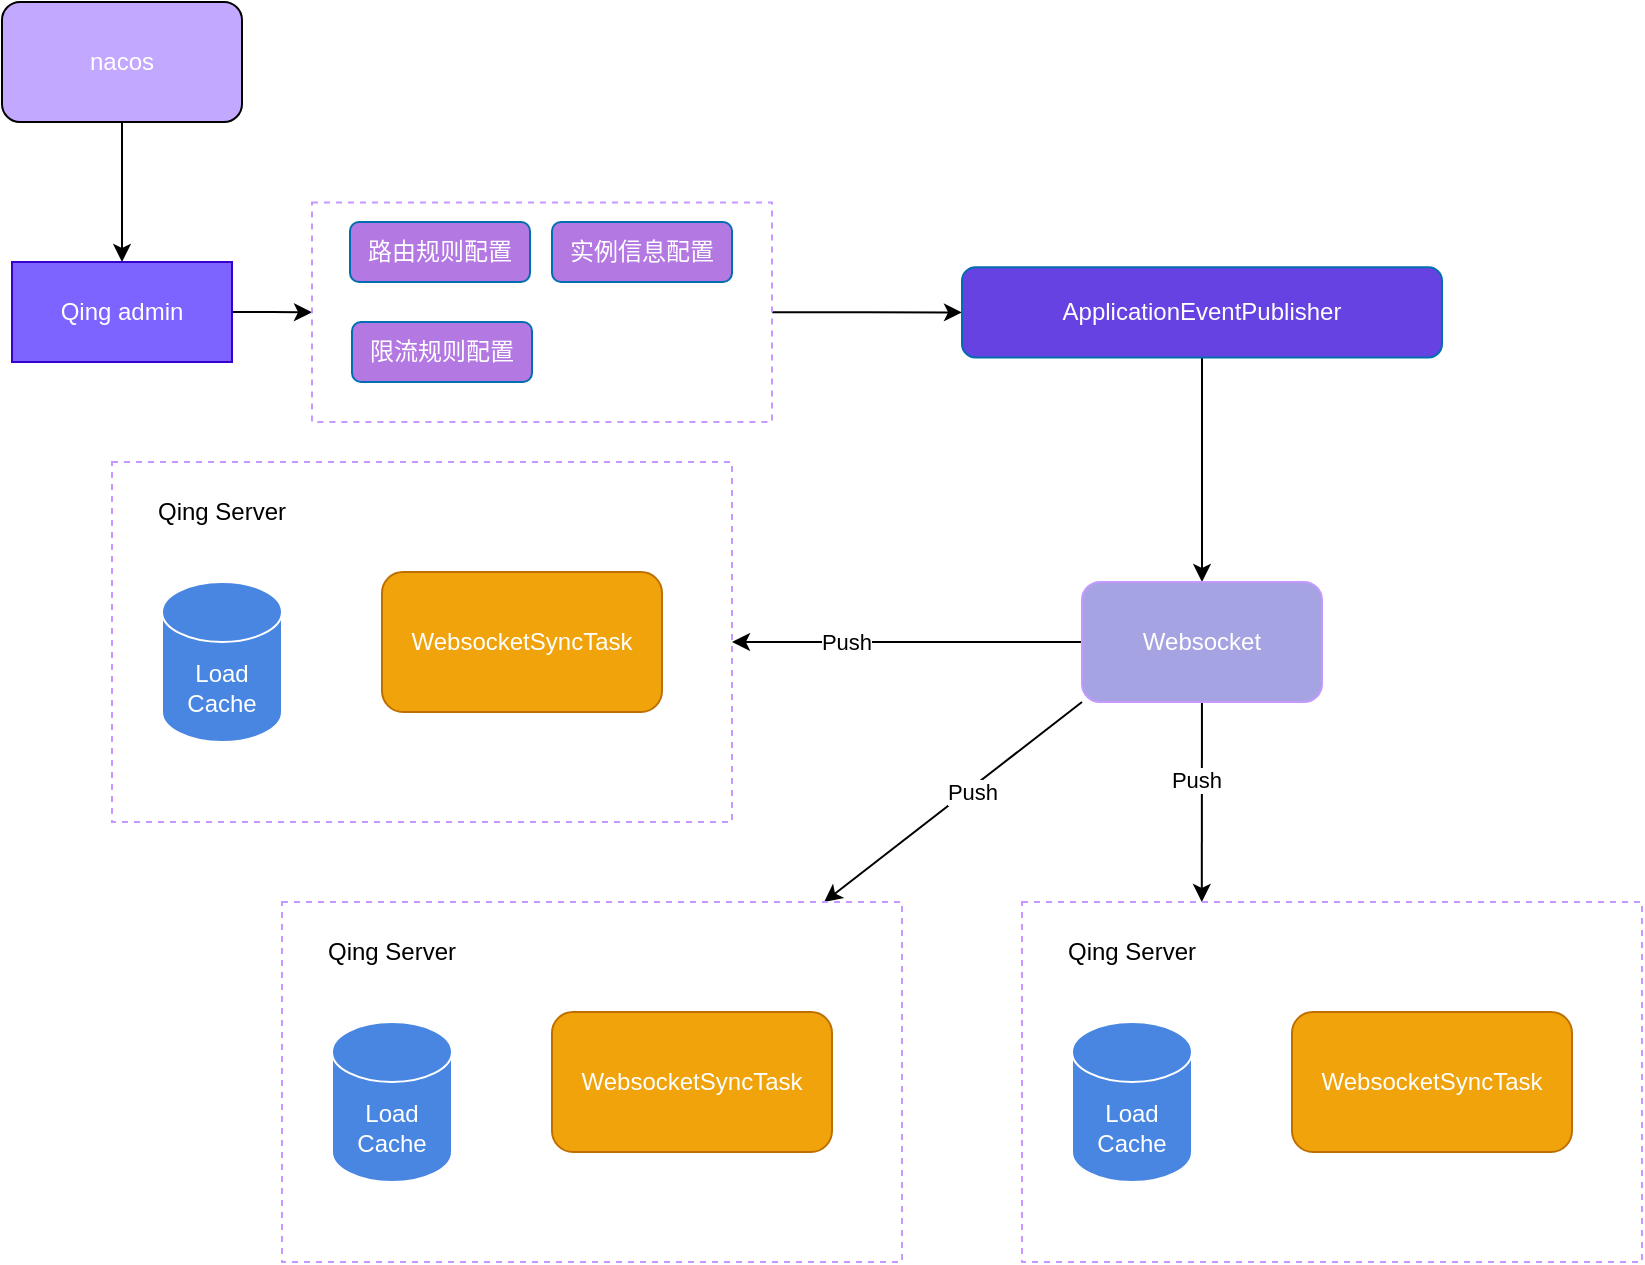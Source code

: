 <mxfile version="17.4.2" type="device"><diagram id="FlpCS8PFz6_0wq9wLS87" name="第 1 页"><mxGraphModel dx="2015" dy="1407" grid="1" gridSize="10" guides="1" tooltips="1" connect="1" arrows="1" fold="1" page="1" pageScale="1" pageWidth="827" pageHeight="1169" math="0" shadow="0"><root><mxCell id="0"/><mxCell id="1" parent="0"/><mxCell id="-ca1yD-tGmeKdv2_cUO3-5" value="" style="edgeStyle=orthogonalEdgeStyle;rounded=0;orthogonalLoop=1;jettySize=auto;html=1;fontColor=#FFFFFF;" parent="1" source="-ca1yD-tGmeKdv2_cUO3-1" target="-ca1yD-tGmeKdv2_cUO3-4" edge="1"><mxGeometry relative="1" as="geometry"/></mxCell><mxCell id="-ca1yD-tGmeKdv2_cUO3-1" value="Qing admin" style="rounded=0;whiteSpace=wrap;html=1;fillColor=#7D63FF;fontColor=#ffffff;strokeColor=#3700CC;" parent="1" vertex="1"><mxGeometry x="45" y="160" width="110" height="50" as="geometry"/></mxCell><mxCell id="-ca1yD-tGmeKdv2_cUO3-3" value="" style="edgeStyle=orthogonalEdgeStyle;rounded=0;orthogonalLoop=1;jettySize=auto;html=1;fontColor=#FFFFFF;" parent="1" source="-ca1yD-tGmeKdv2_cUO3-2" target="-ca1yD-tGmeKdv2_cUO3-1" edge="1"><mxGeometry relative="1" as="geometry"/></mxCell><mxCell id="-ca1yD-tGmeKdv2_cUO3-2" value="&lt;font color=&quot;#ffffff&quot;&gt;nacos&lt;/font&gt;" style="rounded=1;whiteSpace=wrap;html=1;fillColor=#C2A8FF;" parent="1" vertex="1"><mxGeometry x="40" y="30" width="120" height="60" as="geometry"/></mxCell><mxCell id="-ca1yD-tGmeKdv2_cUO3-10" value="" style="edgeStyle=orthogonalEdgeStyle;rounded=0;orthogonalLoop=1;jettySize=auto;html=1;fontColor=#FFFFFF;" parent="1" source="-ca1yD-tGmeKdv2_cUO3-4" target="-ca1yD-tGmeKdv2_cUO3-9" edge="1"><mxGeometry relative="1" as="geometry"/></mxCell><mxCell id="-ca1yD-tGmeKdv2_cUO3-4" value="" style="rounded=0;whiteSpace=wrap;html=1;fontColor=#FFFFFF;fillColor=#FFFFFF;dashed=1;strokeColor=#C599FF;" parent="1" vertex="1"><mxGeometry x="195" y="130.31" width="230" height="109.69" as="geometry"/></mxCell><mxCell id="-ca1yD-tGmeKdv2_cUO3-6" value="路由规则配置" style="rounded=1;whiteSpace=wrap;html=1;fontColor=#ffffff;strokeColor=#006EAF;fillColor=#B478E2;" parent="1" vertex="1"><mxGeometry x="214" y="140" width="90" height="30" as="geometry"/></mxCell><mxCell id="-ca1yD-tGmeKdv2_cUO3-7" value="限流规则配置" style="rounded=1;whiteSpace=wrap;html=1;fontColor=#ffffff;strokeColor=#006EAF;fillColor=#B478E2;" parent="1" vertex="1"><mxGeometry x="215" y="190" width="90" height="30" as="geometry"/></mxCell><mxCell id="-ca1yD-tGmeKdv2_cUO3-8" value="实例信息配置" style="rounded=1;whiteSpace=wrap;html=1;fontColor=#ffffff;strokeColor=#006EAF;fillColor=#B478E2;" parent="1" vertex="1"><mxGeometry x="315" y="140" width="90" height="30" as="geometry"/></mxCell><mxCell id="-ca1yD-tGmeKdv2_cUO3-12" value="" style="edgeStyle=orthogonalEdgeStyle;rounded=0;orthogonalLoop=1;jettySize=auto;html=1;fontColor=#FFFFFF;" parent="1" source="-ca1yD-tGmeKdv2_cUO3-9" target="-ca1yD-tGmeKdv2_cUO3-11" edge="1"><mxGeometry relative="1" as="geometry"/></mxCell><mxCell id="-ca1yD-tGmeKdv2_cUO3-9" value="ApplicationEventPublisher" style="rounded=1;whiteSpace=wrap;html=1;fontColor=#ffffff;strokeColor=#006EAF;fillColor=#6742E2;" parent="1" vertex="1"><mxGeometry x="520" y="162.57" width="240" height="45.16" as="geometry"/></mxCell><mxCell id="-ca1yD-tGmeKdv2_cUO3-15" style="edgeStyle=orthogonalEdgeStyle;rounded=0;orthogonalLoop=1;jettySize=auto;html=1;entryX=1;entryY=0.5;entryDx=0;entryDy=0;fontColor=#FFFFFF;" parent="1" source="-ca1yD-tGmeKdv2_cUO3-11" target="-ca1yD-tGmeKdv2_cUO3-14" edge="1"><mxGeometry relative="1" as="geometry"/></mxCell><mxCell id="-ca1yD-tGmeKdv2_cUO3-19" value="&lt;font color=&quot;#000000&quot;&gt;Push&lt;/font&gt;" style="edgeLabel;html=1;align=center;verticalAlign=middle;resizable=0;points=[];fontColor=#FFFFFF;" parent="-ca1yD-tGmeKdv2_cUO3-15" vertex="1" connectable="0"><mxGeometry x="0.35" relative="1" as="geometry"><mxPoint as="offset"/></mxGeometry></mxCell><mxCell id="1F3khEqx_5FT92nDCZIU-12" style="edgeStyle=none;rounded=0;orthogonalLoop=1;jettySize=auto;html=1;exitX=0;exitY=1;exitDx=0;exitDy=0;" edge="1" parent="1" source="-ca1yD-tGmeKdv2_cUO3-11" target="1F3khEqx_5FT92nDCZIU-3"><mxGeometry relative="1" as="geometry"/></mxCell><mxCell id="1F3khEqx_5FT92nDCZIU-16" value="Push" style="edgeLabel;html=1;align=center;verticalAlign=middle;resizable=0;points=[];" vertex="1" connectable="0" parent="1F3khEqx_5FT92nDCZIU-12"><mxGeometry x="-0.13" y="1" relative="1" as="geometry"><mxPoint as="offset"/></mxGeometry></mxCell><mxCell id="1F3khEqx_5FT92nDCZIU-15" style="edgeStyle=none;rounded=0;orthogonalLoop=1;jettySize=auto;html=1;entryX=0.29;entryY=0;entryDx=0;entryDy=0;entryPerimeter=0;" edge="1" parent="1" source="-ca1yD-tGmeKdv2_cUO3-11" target="1F3khEqx_5FT92nDCZIU-8"><mxGeometry relative="1" as="geometry"/></mxCell><mxCell id="1F3khEqx_5FT92nDCZIU-17" value="Push" style="edgeLabel;html=1;align=center;verticalAlign=middle;resizable=0;points=[];" vertex="1" connectable="0" parent="1F3khEqx_5FT92nDCZIU-15"><mxGeometry x="-0.231" y="-3" relative="1" as="geometry"><mxPoint as="offset"/></mxGeometry></mxCell><mxCell id="-ca1yD-tGmeKdv2_cUO3-11" value="Websocket" style="rounded=1;whiteSpace=wrap;html=1;fontColor=#FFFFFF;strokeColor=#C599FF;fillColor=#A5A3E2;" parent="1" vertex="1"><mxGeometry x="580" y="320" width="120" height="60" as="geometry"/></mxCell><mxCell id="1F3khEqx_5FT92nDCZIU-1" value="" style="group" vertex="1" connectable="0" parent="1"><mxGeometry x="95" y="260" width="310" height="180" as="geometry"/></mxCell><mxCell id="-ca1yD-tGmeKdv2_cUO3-14" value="" style="rounded=0;whiteSpace=wrap;html=1;fontColor=#FFFFFF;fillColor=#FFFFFF;dashed=1;strokeColor=#C599FF;" parent="1F3khEqx_5FT92nDCZIU-1" vertex="1"><mxGeometry width="310" height="180" as="geometry"/></mxCell><mxCell id="-ca1yD-tGmeKdv2_cUO3-16" value="Load Cache" style="shape=cylinder3;whiteSpace=wrap;html=1;boundedLbl=1;backgroundOutline=1;size=15;fontColor=#FFFFFF;strokeColor=#FFFFFF;fillColor=#4886E2;" parent="1F3khEqx_5FT92nDCZIU-1" vertex="1"><mxGeometry x="25" y="60" width="60" height="80" as="geometry"/></mxCell><mxCell id="-ca1yD-tGmeKdv2_cUO3-17" value="&lt;font color=&quot;#000000&quot;&gt;Qing Server&lt;/font&gt;" style="text;html=1;strokeColor=none;fillColor=none;align=center;verticalAlign=middle;whiteSpace=wrap;rounded=0;fontColor=#FFFFFF;" parent="1F3khEqx_5FT92nDCZIU-1" vertex="1"><mxGeometry x="10" y="10" width="90" height="30" as="geometry"/></mxCell><mxCell id="-ca1yD-tGmeKdv2_cUO3-18" value="&lt;font color=&quot;#ffffff&quot;&gt;WebsocketSyncTask&lt;/font&gt;" style="rounded=1;whiteSpace=wrap;html=1;fontColor=#000000;strokeColor=#BD7000;fillColor=#f0a30a;" parent="1F3khEqx_5FT92nDCZIU-1" vertex="1"><mxGeometry x="135" y="55" width="140" height="70" as="geometry"/></mxCell><mxCell id="1F3khEqx_5FT92nDCZIU-2" value="" style="group" vertex="1" connectable="0" parent="1"><mxGeometry x="180" y="480" width="310" height="180" as="geometry"/></mxCell><mxCell id="1F3khEqx_5FT92nDCZIU-3" value="" style="rounded=0;whiteSpace=wrap;html=1;fontColor=#FFFFFF;fillColor=#FFFFFF;dashed=1;strokeColor=#C599FF;" vertex="1" parent="1F3khEqx_5FT92nDCZIU-2"><mxGeometry width="310" height="180" as="geometry"/></mxCell><mxCell id="1F3khEqx_5FT92nDCZIU-4" value="Load Cache" style="shape=cylinder3;whiteSpace=wrap;html=1;boundedLbl=1;backgroundOutline=1;size=15;fontColor=#FFFFFF;strokeColor=#FFFFFF;fillColor=#4886E2;" vertex="1" parent="1F3khEqx_5FT92nDCZIU-2"><mxGeometry x="25" y="60" width="60" height="80" as="geometry"/></mxCell><mxCell id="1F3khEqx_5FT92nDCZIU-5" value="&lt;font color=&quot;#000000&quot;&gt;Qing Server&lt;/font&gt;" style="text;html=1;strokeColor=none;fillColor=none;align=center;verticalAlign=middle;whiteSpace=wrap;rounded=0;fontColor=#FFFFFF;" vertex="1" parent="1F3khEqx_5FT92nDCZIU-2"><mxGeometry x="10" y="10" width="90" height="30" as="geometry"/></mxCell><mxCell id="1F3khEqx_5FT92nDCZIU-6" value="&lt;font color=&quot;#ffffff&quot;&gt;WebsocketSyncTask&lt;/font&gt;" style="rounded=1;whiteSpace=wrap;html=1;fontColor=#000000;strokeColor=#BD7000;fillColor=#f0a30a;" vertex="1" parent="1F3khEqx_5FT92nDCZIU-2"><mxGeometry x="135" y="55" width="140" height="70" as="geometry"/></mxCell><mxCell id="1F3khEqx_5FT92nDCZIU-7" value="" style="group" vertex="1" connectable="0" parent="1"><mxGeometry x="550" y="480" width="310" height="180" as="geometry"/></mxCell><mxCell id="1F3khEqx_5FT92nDCZIU-8" value="" style="rounded=0;whiteSpace=wrap;html=1;fontColor=#FFFFFF;fillColor=#FFFFFF;dashed=1;strokeColor=#C599FF;" vertex="1" parent="1F3khEqx_5FT92nDCZIU-7"><mxGeometry width="310" height="180" as="geometry"/></mxCell><mxCell id="1F3khEqx_5FT92nDCZIU-9" value="Load Cache" style="shape=cylinder3;whiteSpace=wrap;html=1;boundedLbl=1;backgroundOutline=1;size=15;fontColor=#FFFFFF;strokeColor=#FFFFFF;fillColor=#4886E2;" vertex="1" parent="1F3khEqx_5FT92nDCZIU-7"><mxGeometry x="25" y="60" width="60" height="80" as="geometry"/></mxCell><mxCell id="1F3khEqx_5FT92nDCZIU-10" value="&lt;font color=&quot;#000000&quot;&gt;Qing Server&lt;/font&gt;" style="text;html=1;strokeColor=none;fillColor=none;align=center;verticalAlign=middle;whiteSpace=wrap;rounded=0;fontColor=#FFFFFF;" vertex="1" parent="1F3khEqx_5FT92nDCZIU-7"><mxGeometry x="10" y="10" width="90" height="30" as="geometry"/></mxCell><mxCell id="1F3khEqx_5FT92nDCZIU-11" value="&lt;font color=&quot;#ffffff&quot;&gt;WebsocketSyncTask&lt;/font&gt;" style="rounded=1;whiteSpace=wrap;html=1;fontColor=#000000;strokeColor=#BD7000;fillColor=#f0a30a;" vertex="1" parent="1F3khEqx_5FT92nDCZIU-7"><mxGeometry x="135" y="55" width="140" height="70" as="geometry"/></mxCell></root></mxGraphModel></diagram></mxfile>